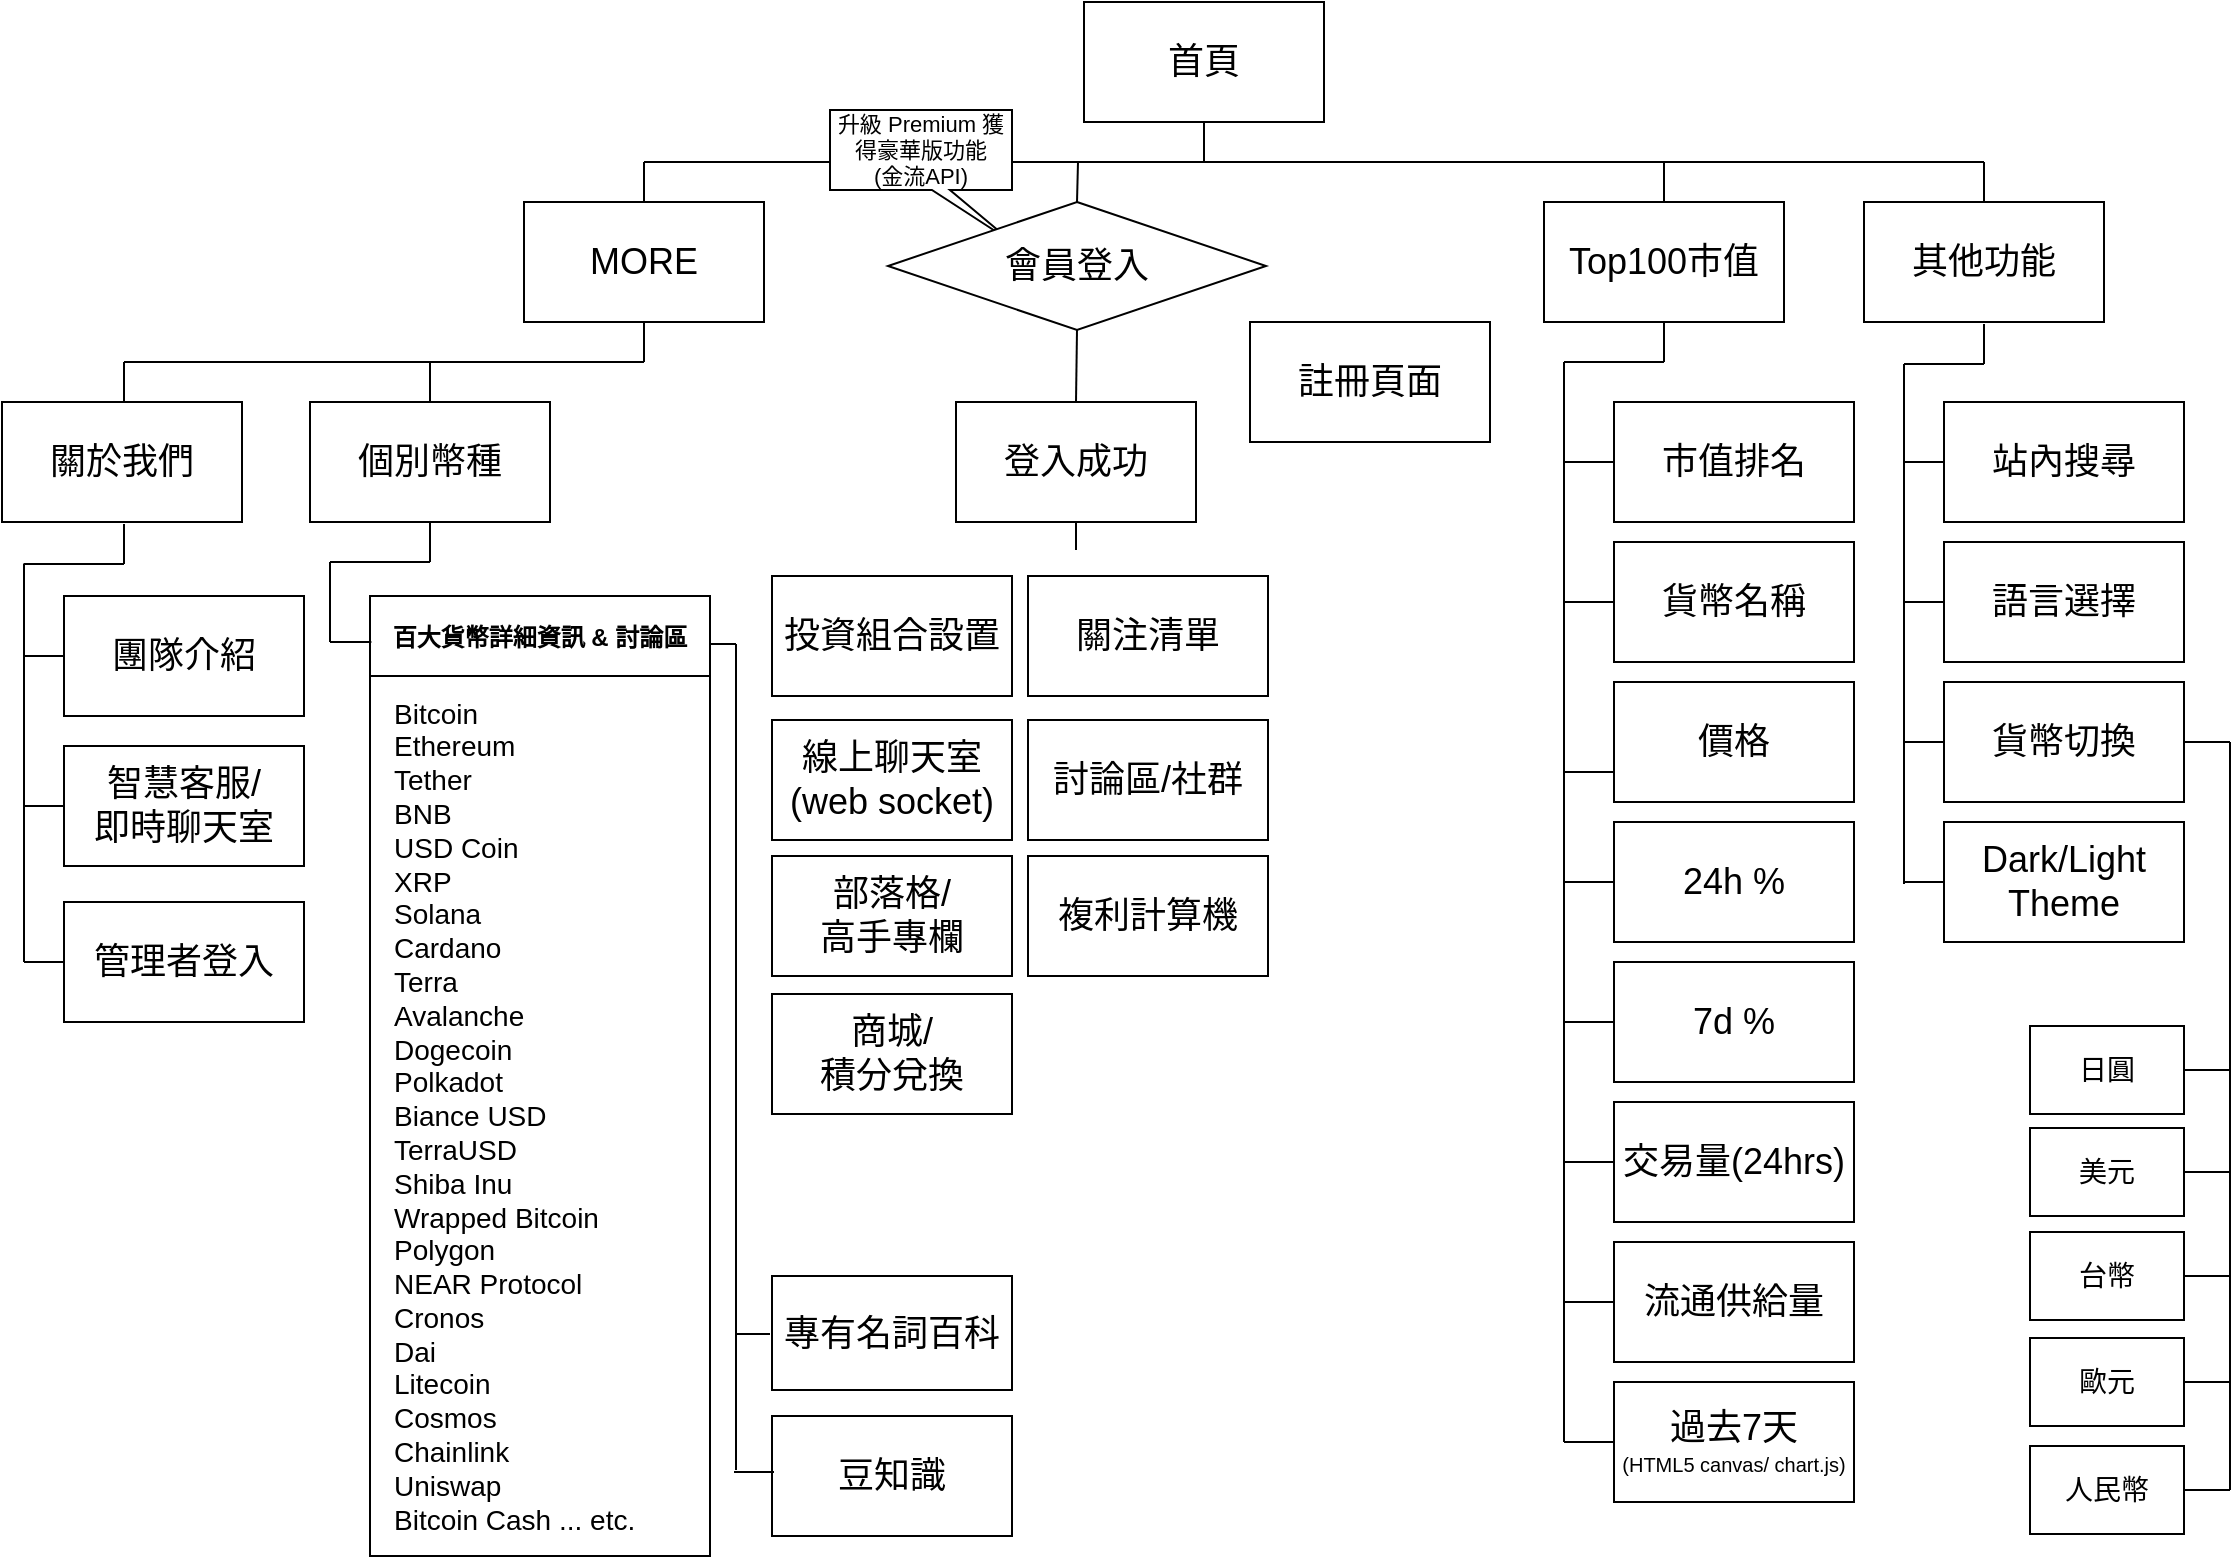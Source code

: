 <mxfile version="16.5.1" type="device"><diagram id="C5RBs43oDa-KdzZeNtuy" name="Page-1"><mxGraphModel dx="1102" dy="865" grid="1" gridSize="10" guides="1" tooltips="1" connect="1" arrows="1" fold="1" page="1" pageScale="1" pageWidth="1169" pageHeight="827" math="0" shadow="0"><root><mxCell id="WIyWlLk6GJQsqaUBKTNV-0"/><mxCell id="WIyWlLk6GJQsqaUBKTNV-1" parent="WIyWlLk6GJQsqaUBKTNV-0"/><mxCell id="0GNmbs2iqXpkmcIwKYoy-1" value="&lt;font style=&quot;font-size: 18px&quot;&gt;關於我們&lt;br&gt;&lt;/font&gt;" style="rounded=0;whiteSpace=wrap;html=1;" parent="WIyWlLk6GJQsqaUBKTNV-1" vertex="1"><mxGeometry x="36" y="226" width="120" height="60" as="geometry"/></mxCell><mxCell id="0GNmbs2iqXpkmcIwKYoy-3" value="&lt;font style=&quot;font-size: 18px&quot;&gt;團隊介紹&lt;br&gt;&lt;/font&gt;" style="rounded=0;whiteSpace=wrap;html=1;" parent="WIyWlLk6GJQsqaUBKTNV-1" vertex="1"><mxGeometry x="67" y="323" width="120" height="60" as="geometry"/></mxCell><mxCell id="0GNmbs2iqXpkmcIwKYoy-4" value="&lt;font style=&quot;font-size: 18px&quot;&gt;管理者登入&lt;br&gt;&lt;/font&gt;" style="rounded=0;whiteSpace=wrap;html=1;" parent="WIyWlLk6GJQsqaUBKTNV-1" vertex="1"><mxGeometry x="67" y="476" width="120" height="60" as="geometry"/></mxCell><mxCell id="0GNmbs2iqXpkmcIwKYoy-5" value="&lt;font style=&quot;font-size: 18px&quot;&gt;首頁&lt;br&gt;&lt;/font&gt;" style="rounded=0;whiteSpace=wrap;html=1;" parent="WIyWlLk6GJQsqaUBKTNV-1" vertex="1"><mxGeometry x="577" y="26" width="120" height="60" as="geometry"/></mxCell><mxCell id="0GNmbs2iqXpkmcIwKYoy-6" value="&lt;font style=&quot;font-size: 18px&quot;&gt;MORE&lt;br&gt;&lt;/font&gt;" style="rounded=0;whiteSpace=wrap;html=1;" parent="WIyWlLk6GJQsqaUBKTNV-1" vertex="1"><mxGeometry x="297" y="126" width="120" height="60" as="geometry"/></mxCell><mxCell id="lpuhLfZAPI7lMOncxSDK-0" value="&lt;font style=&quot;font-size: 18px&quot;&gt;Top100市值&lt;br&gt;&lt;/font&gt;" style="rounded=0;whiteSpace=wrap;html=1;" parent="WIyWlLk6GJQsqaUBKTNV-1" vertex="1"><mxGeometry x="807" y="126" width="120" height="60" as="geometry"/></mxCell><mxCell id="lpuhLfZAPI7lMOncxSDK-1" value="&lt;font style=&quot;font-size: 18px&quot;&gt;站內搜尋&lt;br&gt;&lt;/font&gt;" style="rounded=0;whiteSpace=wrap;html=1;" parent="WIyWlLk6GJQsqaUBKTNV-1" vertex="1"><mxGeometry x="1007" y="226" width="120" height="60" as="geometry"/></mxCell><mxCell id="lpuhLfZAPI7lMOncxSDK-2" value="&lt;font style=&quot;font-size: 18px&quot;&gt;其他功能&lt;br&gt;&lt;/font&gt;" style="rounded=0;whiteSpace=wrap;html=1;" parent="WIyWlLk6GJQsqaUBKTNV-1" vertex="1"><mxGeometry x="967" y="126" width="120" height="60" as="geometry"/></mxCell><mxCell id="lpuhLfZAPI7lMOncxSDK-3" value="&lt;font style=&quot;font-size: 18px&quot;&gt;語言選擇&lt;br&gt;&lt;/font&gt;" style="rounded=0;whiteSpace=wrap;html=1;" parent="WIyWlLk6GJQsqaUBKTNV-1" vertex="1"><mxGeometry x="1007" y="296" width="120" height="60" as="geometry"/></mxCell><mxCell id="lpuhLfZAPI7lMOncxSDK-4" value="&lt;font style=&quot;font-size: 18px&quot;&gt;貨幣切換&lt;br&gt;&lt;/font&gt;" style="rounded=0;whiteSpace=wrap;html=1;" parent="WIyWlLk6GJQsqaUBKTNV-1" vertex="1"><mxGeometry x="1007" y="366" width="120" height="60" as="geometry"/></mxCell><mxCell id="lpuhLfZAPI7lMOncxSDK-5" value="&lt;font style=&quot;font-size: 18px&quot;&gt;Dark/Light Theme&lt;br&gt;&lt;/font&gt;" style="rounded=0;whiteSpace=wrap;html=1;" parent="WIyWlLk6GJQsqaUBKTNV-1" vertex="1"><mxGeometry x="1007" y="436" width="120" height="60" as="geometry"/></mxCell><mxCell id="lpuhLfZAPI7lMOncxSDK-8" value="&lt;font style=&quot;font-size: 18px&quot;&gt;市值排名&lt;br&gt;&lt;/font&gt;" style="rounded=0;whiteSpace=wrap;html=1;" parent="WIyWlLk6GJQsqaUBKTNV-1" vertex="1"><mxGeometry x="842" y="226" width="120" height="60" as="geometry"/></mxCell><mxCell id="lpuhLfZAPI7lMOncxSDK-9" value="&lt;font style=&quot;font-size: 18px&quot;&gt;貨幣名稱&lt;br&gt;&lt;/font&gt;" style="rounded=0;whiteSpace=wrap;html=1;" parent="WIyWlLk6GJQsqaUBKTNV-1" vertex="1"><mxGeometry x="842" y="296" width="120" height="60" as="geometry"/></mxCell><mxCell id="lpuhLfZAPI7lMOncxSDK-10" value="&lt;font style=&quot;font-size: 18px&quot;&gt;價格&lt;br&gt;&lt;/font&gt;" style="rounded=0;whiteSpace=wrap;html=1;" parent="WIyWlLk6GJQsqaUBKTNV-1" vertex="1"><mxGeometry x="842" y="366" width="120" height="60" as="geometry"/></mxCell><mxCell id="lpuhLfZAPI7lMOncxSDK-11" value="&lt;font style=&quot;font-size: 18px&quot;&gt;24h %&lt;br&gt;&lt;/font&gt;" style="rounded=0;whiteSpace=wrap;html=1;" parent="WIyWlLk6GJQsqaUBKTNV-1" vertex="1"><mxGeometry x="842" y="436" width="120" height="60" as="geometry"/></mxCell><mxCell id="lpuhLfZAPI7lMOncxSDK-12" value="&lt;font style=&quot;font-size: 18px&quot;&gt;7d %&lt;br&gt;&lt;/font&gt;" style="rounded=0;whiteSpace=wrap;html=1;" parent="WIyWlLk6GJQsqaUBKTNV-1" vertex="1"><mxGeometry x="842" y="506" width="120" height="60" as="geometry"/></mxCell><mxCell id="lpuhLfZAPI7lMOncxSDK-14" value="&lt;font&gt;&lt;span style=&quot;font-size: 18px&quot;&gt;過去7天&lt;/span&gt;&lt;br&gt;&lt;font style=&quot;font-size: 10px&quot;&gt;(HTML5 canvas/ chart.js)&lt;/font&gt;&lt;br&gt;&lt;/font&gt;" style="rounded=0;whiteSpace=wrap;html=1;" parent="WIyWlLk6GJQsqaUBKTNV-1" vertex="1"><mxGeometry x="842" y="716" width="120" height="60" as="geometry"/></mxCell><mxCell id="lpuhLfZAPI7lMOncxSDK-15" value="&lt;font style=&quot;font-size: 18px&quot;&gt;流通供給量&lt;br&gt;&lt;/font&gt;" style="rounded=0;whiteSpace=wrap;html=1;" parent="WIyWlLk6GJQsqaUBKTNV-1" vertex="1"><mxGeometry x="842" y="646" width="120" height="60" as="geometry"/></mxCell><mxCell id="lpuhLfZAPI7lMOncxSDK-16" value="&lt;font style=&quot;font-size: 18px&quot;&gt;交易量(24hrs)&lt;br&gt;&lt;/font&gt;" style="rounded=0;whiteSpace=wrap;html=1;" parent="WIyWlLk6GJQsqaUBKTNV-1" vertex="1"><mxGeometry x="842" y="576" width="120" height="60" as="geometry"/></mxCell><mxCell id="lpuhLfZAPI7lMOncxSDK-18" value="&lt;font style=&quot;font-size: 18px&quot;&gt;個別幣種&lt;br&gt;&lt;/font&gt;" style="rounded=0;whiteSpace=wrap;html=1;" parent="WIyWlLk6GJQsqaUBKTNV-1" vertex="1"><mxGeometry x="190" y="226" width="120" height="60" as="geometry"/></mxCell><mxCell id="lpuhLfZAPI7lMOncxSDK-23" value="&lt;font style=&quot;font-size: 18px&quot;&gt;專有名詞百科&lt;br&gt;&lt;/font&gt;" style="rounded=0;whiteSpace=wrap;html=1;" parent="WIyWlLk6GJQsqaUBKTNV-1" vertex="1"><mxGeometry x="421" y="663" width="120" height="57" as="geometry"/></mxCell><mxCell id="lpuhLfZAPI7lMOncxSDK-24" value="&lt;font style=&quot;font-size: 18px&quot;&gt;豆知識&lt;br&gt;&lt;/font&gt;" style="rounded=0;whiteSpace=wrap;html=1;" parent="WIyWlLk6GJQsqaUBKTNV-1" vertex="1"><mxGeometry x="421" y="733" width="120" height="60" as="geometry"/></mxCell><mxCell id="lpuhLfZAPI7lMOncxSDK-33" value="&lt;font style=&quot;font-size: 18px&quot;&gt;智慧客服/&lt;br&gt;即時聊天室&lt;br&gt;&lt;/font&gt;" style="rounded=0;whiteSpace=wrap;html=1;" parent="WIyWlLk6GJQsqaUBKTNV-1" vertex="1"><mxGeometry x="67" y="398" width="120" height="60" as="geometry"/></mxCell><mxCell id="lpuhLfZAPI7lMOncxSDK-44" value="百大貨幣詳細資訊 &amp; 討論區" style="swimlane;startSize=40;" parent="WIyWlLk6GJQsqaUBKTNV-1" vertex="1"><mxGeometry x="220" y="323" width="170" height="480" as="geometry"/></mxCell><mxCell id="lpuhLfZAPI7lMOncxSDK-45" value="&lt;font style=&quot;font-size: 14px&quot;&gt;&lt;div&gt;Bitcoin&lt;/div&gt;&lt;div&gt;Ethereum&lt;/div&gt;&lt;div&gt;Tether&lt;/div&gt;&lt;div&gt;BNB&lt;/div&gt;&lt;div&gt;USD Coin&lt;/div&gt;&lt;div&gt;XRP&lt;/div&gt;&lt;div&gt;Solana&lt;/div&gt;&lt;div&gt;Cardano&lt;/div&gt;&lt;div&gt;Terra&lt;/div&gt;&lt;div&gt;Avalanche&lt;/div&gt;&lt;div&gt;Dogecoin&lt;/div&gt;&lt;div&gt;Polkadot&lt;/div&gt;&lt;div&gt;Biance USD&lt;/div&gt;&lt;div&gt;TerraUSD&lt;/div&gt;&lt;div&gt;Shiba Inu&lt;/div&gt;&lt;div&gt;Wrapped Bitcoin&lt;/div&gt;&lt;div&gt;Polygon&lt;/div&gt;&lt;div&gt;NEAR Protocol&lt;/div&gt;&lt;div&gt;Cronos&lt;/div&gt;&lt;div&gt;Dai&lt;/div&gt;&lt;div&gt;Litecoin&lt;/div&gt;&lt;div&gt;Cosmos&lt;/div&gt;&lt;div&gt;Chainlink&lt;/div&gt;&lt;div&gt;Uniswap&lt;/div&gt;&lt;div&gt;Bitcoin Cash ... etc.&lt;/div&gt;&lt;/font&gt;" style="text;html=1;align=left;verticalAlign=middle;resizable=0;points=[];autosize=1;strokeColor=none;fillColor=none;" parent="lpuhLfZAPI7lMOncxSDK-44" vertex="1"><mxGeometry x="10" y="80" width="140" height="360" as="geometry"/></mxCell><mxCell id="lpuhLfZAPI7lMOncxSDK-53" value="" style="endArrow=none;html=1;rounded=0;fontSize=14;entryX=0.5;entryY=1;entryDx=0;entryDy=0;" parent="WIyWlLk6GJQsqaUBKTNV-1" target="0GNmbs2iqXpkmcIwKYoy-5" edge="1"><mxGeometry width="50" height="50" relative="1" as="geometry"><mxPoint x="637" y="106" as="sourcePoint"/><mxPoint x="517" y="236" as="targetPoint"/></mxGeometry></mxCell><mxCell id="lpuhLfZAPI7lMOncxSDK-54" value="" style="endArrow=none;html=1;rounded=0;fontSize=14;entryX=0.5;entryY=0;entryDx=0;entryDy=0;" parent="WIyWlLk6GJQsqaUBKTNV-1" target="0GNmbs2iqXpkmcIwKYoy-6" edge="1"><mxGeometry width="50" height="50" relative="1" as="geometry"><mxPoint x="357" y="106" as="sourcePoint"/><mxPoint x="537" y="116" as="targetPoint"/></mxGeometry></mxCell><mxCell id="lpuhLfZAPI7lMOncxSDK-56" value="" style="endArrow=none;html=1;rounded=0;fontSize=14;entryX=0.5;entryY=0;entryDx=0;entryDy=0;" parent="WIyWlLk6GJQsqaUBKTNV-1" target="lpuhLfZAPI7lMOncxSDK-2" edge="1"><mxGeometry width="50" height="50" relative="1" as="geometry"><mxPoint x="1027" y="106" as="sourcePoint"/><mxPoint x="537" y="116" as="targetPoint"/></mxGeometry></mxCell><mxCell id="lpuhLfZAPI7lMOncxSDK-57" value="" style="endArrow=none;html=1;rounded=0;fontSize=14;entryX=0.5;entryY=0;entryDx=0;entryDy=0;" parent="WIyWlLk6GJQsqaUBKTNV-1" target="lpuhLfZAPI7lMOncxSDK-0" edge="1"><mxGeometry width="50" height="50" relative="1" as="geometry"><mxPoint x="867" y="106" as="sourcePoint"/><mxPoint x="897" y="116" as="targetPoint"/></mxGeometry></mxCell><mxCell id="lpuhLfZAPI7lMOncxSDK-58" value="" style="endArrow=none;html=1;rounded=0;fontSize=14;" parent="WIyWlLk6GJQsqaUBKTNV-1" edge="1"><mxGeometry width="50" height="50" relative="1" as="geometry"><mxPoint x="357" y="106" as="sourcePoint"/><mxPoint x="1027" y="106" as="targetPoint"/></mxGeometry></mxCell><mxCell id="lpuhLfZAPI7lMOncxSDK-60" value="" style="endArrow=none;html=1;rounded=0;fontSize=14;entryX=0.5;entryY=1;entryDx=0;entryDy=0;" parent="WIyWlLk6GJQsqaUBKTNV-1" target="0GNmbs2iqXpkmcIwKYoy-6" edge="1"><mxGeometry width="50" height="50" relative="1" as="geometry"><mxPoint x="357" y="206" as="sourcePoint"/><mxPoint x="617" y="296" as="targetPoint"/></mxGeometry></mxCell><mxCell id="lpuhLfZAPI7lMOncxSDK-61" value="" style="endArrow=none;html=1;rounded=0;fontSize=14;entryX=0.5;entryY=0;entryDx=0;entryDy=0;" parent="WIyWlLk6GJQsqaUBKTNV-1" target="lpuhLfZAPI7lMOncxSDK-18" edge="1"><mxGeometry width="50" height="50" relative="1" as="geometry"><mxPoint x="250" y="206" as="sourcePoint"/><mxPoint x="617" y="296" as="targetPoint"/></mxGeometry></mxCell><mxCell id="lpuhLfZAPI7lMOncxSDK-63" value="" style="endArrow=none;html=1;rounded=0;fontSize=14;entryX=0.5;entryY=0;entryDx=0;entryDy=0;" parent="WIyWlLk6GJQsqaUBKTNV-1" edge="1"><mxGeometry width="50" height="50" relative="1" as="geometry"><mxPoint x="97" y="206" as="sourcePoint"/><mxPoint x="97" y="226" as="targetPoint"/></mxGeometry></mxCell><mxCell id="lpuhLfZAPI7lMOncxSDK-64" value="" style="endArrow=none;html=1;rounded=0;fontSize=14;" parent="WIyWlLk6GJQsqaUBKTNV-1" edge="1"><mxGeometry width="50" height="50" relative="1" as="geometry"><mxPoint x="97" y="206" as="sourcePoint"/><mxPoint x="357" y="206" as="targetPoint"/></mxGeometry></mxCell><mxCell id="lpuhLfZAPI7lMOncxSDK-65" value="" style="endArrow=none;html=1;rounded=0;fontSize=14;entryX=0.5;entryY=1;entryDx=0;entryDy=0;" parent="WIyWlLk6GJQsqaUBKTNV-1" target="lpuhLfZAPI7lMOncxSDK-0" edge="1"><mxGeometry width="50" height="50" relative="1" as="geometry"><mxPoint x="867" y="206" as="sourcePoint"/><mxPoint x="677" y="306" as="targetPoint"/></mxGeometry></mxCell><mxCell id="lpuhLfZAPI7lMOncxSDK-66" value="" style="endArrow=none;html=1;rounded=0;fontSize=14;" parent="WIyWlLk6GJQsqaUBKTNV-1" edge="1"><mxGeometry width="50" height="50" relative="1" as="geometry"><mxPoint x="817" y="206" as="sourcePoint"/><mxPoint x="867" y="206" as="targetPoint"/></mxGeometry></mxCell><mxCell id="lpuhLfZAPI7lMOncxSDK-67" value="" style="endArrow=none;html=1;rounded=0;fontSize=14;entryX=0;entryY=0.5;entryDx=0;entryDy=0;" parent="WIyWlLk6GJQsqaUBKTNV-1" target="lpuhLfZAPI7lMOncxSDK-8" edge="1"><mxGeometry width="50" height="50" relative="1" as="geometry"><mxPoint x="817" y="256" as="sourcePoint"/><mxPoint x="677" y="406" as="targetPoint"/></mxGeometry></mxCell><mxCell id="lpuhLfZAPI7lMOncxSDK-70" value="" style="endArrow=none;html=1;rounded=0;fontSize=14;entryX=0;entryY=0.5;entryDx=0;entryDy=0;" parent="WIyWlLk6GJQsqaUBKTNV-1" target="lpuhLfZAPI7lMOncxSDK-9" edge="1"><mxGeometry width="50" height="50" relative="1" as="geometry"><mxPoint x="817" y="326" as="sourcePoint"/><mxPoint x="852" y="266" as="targetPoint"/></mxGeometry></mxCell><mxCell id="lpuhLfZAPI7lMOncxSDK-71" value="" style="endArrow=none;html=1;rounded=0;fontSize=14;entryX=0;entryY=0.75;entryDx=0;entryDy=0;" parent="WIyWlLk6GJQsqaUBKTNV-1" target="lpuhLfZAPI7lMOncxSDK-10" edge="1"><mxGeometry width="50" height="50" relative="1" as="geometry"><mxPoint x="817" y="411" as="sourcePoint"/><mxPoint x="852" y="336" as="targetPoint"/></mxGeometry></mxCell><mxCell id="lpuhLfZAPI7lMOncxSDK-72" value="" style="endArrow=none;html=1;rounded=0;fontSize=14;exitX=0;exitY=0.5;exitDx=0;exitDy=0;" parent="WIyWlLk6GJQsqaUBKTNV-1" source="lpuhLfZAPI7lMOncxSDK-11" edge="1"><mxGeometry width="50" height="50" relative="1" as="geometry"><mxPoint x="827" y="455" as="sourcePoint"/><mxPoint x="817" y="466" as="targetPoint"/></mxGeometry></mxCell><mxCell id="lpuhLfZAPI7lMOncxSDK-73" value="" style="endArrow=none;html=1;rounded=0;fontSize=14;entryX=0;entryY=0.5;entryDx=0;entryDy=0;" parent="WIyWlLk6GJQsqaUBKTNV-1" target="lpuhLfZAPI7lMOncxSDK-12" edge="1"><mxGeometry width="50" height="50" relative="1" as="geometry"><mxPoint x="817" y="536" as="sourcePoint"/><mxPoint x="827" y="476" as="targetPoint"/></mxGeometry></mxCell><mxCell id="lpuhLfZAPI7lMOncxSDK-74" value="" style="endArrow=none;html=1;rounded=0;fontSize=14;entryX=0;entryY=0.5;entryDx=0;entryDy=0;" parent="WIyWlLk6GJQsqaUBKTNV-1" target="lpuhLfZAPI7lMOncxSDK-16" edge="1"><mxGeometry width="50" height="50" relative="1" as="geometry"><mxPoint x="817" y="606" as="sourcePoint"/><mxPoint x="852" y="546" as="targetPoint"/></mxGeometry></mxCell><mxCell id="lpuhLfZAPI7lMOncxSDK-75" value="" style="endArrow=none;html=1;rounded=0;fontSize=14;entryX=0;entryY=0.5;entryDx=0;entryDy=0;" parent="WIyWlLk6GJQsqaUBKTNV-1" target="lpuhLfZAPI7lMOncxSDK-15" edge="1"><mxGeometry width="50" height="50" relative="1" as="geometry"><mxPoint x="817" y="676" as="sourcePoint"/><mxPoint x="852" y="616" as="targetPoint"/></mxGeometry></mxCell><mxCell id="lpuhLfZAPI7lMOncxSDK-76" value="" style="endArrow=none;html=1;rounded=0;fontSize=14;entryX=0;entryY=0.5;entryDx=0;entryDy=0;" parent="WIyWlLk6GJQsqaUBKTNV-1" target="lpuhLfZAPI7lMOncxSDK-14" edge="1"><mxGeometry width="50" height="50" relative="1" as="geometry"><mxPoint x="817" y="746" as="sourcePoint"/><mxPoint x="852" y="686" as="targetPoint"/></mxGeometry></mxCell><mxCell id="lpuhLfZAPI7lMOncxSDK-77" value="" style="endArrow=none;html=1;rounded=0;fontSize=10;" parent="WIyWlLk6GJQsqaUBKTNV-1" edge="1"><mxGeometry width="50" height="50" relative="1" as="geometry"><mxPoint x="817" y="746" as="sourcePoint"/><mxPoint x="817" y="206" as="targetPoint"/></mxGeometry></mxCell><mxCell id="lpuhLfZAPI7lMOncxSDK-82" value="" style="endArrow=none;html=1;rounded=0;fontSize=14;entryX=0.5;entryY=1;entryDx=0;entryDy=0;" parent="WIyWlLk6GJQsqaUBKTNV-1" edge="1"><mxGeometry width="50" height="50" relative="1" as="geometry"><mxPoint x="1027" y="207" as="sourcePoint"/><mxPoint x="1027" y="187" as="targetPoint"/></mxGeometry></mxCell><mxCell id="lpuhLfZAPI7lMOncxSDK-83" value="" style="endArrow=none;html=1;rounded=0;fontSize=14;" parent="WIyWlLk6GJQsqaUBKTNV-1" edge="1"><mxGeometry width="50" height="50" relative="1" as="geometry"><mxPoint x="987" y="207" as="sourcePoint"/><mxPoint x="1027" y="207" as="targetPoint"/></mxGeometry></mxCell><mxCell id="lpuhLfZAPI7lMOncxSDK-84" value="" style="endArrow=none;html=1;rounded=0;fontSize=14;" parent="WIyWlLk6GJQsqaUBKTNV-1" edge="1"><mxGeometry width="50" height="50" relative="1" as="geometry"><mxPoint x="987" y="256" as="sourcePoint"/><mxPoint x="1007" y="256" as="targetPoint"/></mxGeometry></mxCell><mxCell id="lpuhLfZAPI7lMOncxSDK-85" value="" style="endArrow=none;html=1;rounded=0;fontSize=14;" parent="WIyWlLk6GJQsqaUBKTNV-1" edge="1"><mxGeometry width="50" height="50" relative="1" as="geometry"><mxPoint x="987" y="326" as="sourcePoint"/><mxPoint x="1007" y="326" as="targetPoint"/></mxGeometry></mxCell><mxCell id="lpuhLfZAPI7lMOncxSDK-86" value="" style="endArrow=none;html=1;rounded=0;fontSize=14;entryX=0;entryY=0.5;entryDx=0;entryDy=0;" parent="WIyWlLk6GJQsqaUBKTNV-1" target="lpuhLfZAPI7lMOncxSDK-4" edge="1"><mxGeometry width="50" height="50" relative="1" as="geometry"><mxPoint x="987" y="396" as="sourcePoint"/><mxPoint x="1012" y="411" as="targetPoint"/><Array as="points"/></mxGeometry></mxCell><mxCell id="lpuhLfZAPI7lMOncxSDK-87" value="" style="endArrow=none;html=1;rounded=0;fontSize=14;" parent="WIyWlLk6GJQsqaUBKTNV-1" edge="1"><mxGeometry width="50" height="50" relative="1" as="geometry"><mxPoint x="1007" y="466" as="sourcePoint"/><mxPoint x="987" y="466" as="targetPoint"/></mxGeometry></mxCell><mxCell id="lpuhLfZAPI7lMOncxSDK-92" value="" style="endArrow=none;html=1;rounded=0;fontSize=10;" parent="WIyWlLk6GJQsqaUBKTNV-1" edge="1"><mxGeometry width="50" height="50" relative="1" as="geometry"><mxPoint x="987" y="467" as="sourcePoint"/><mxPoint x="987" y="207" as="targetPoint"/></mxGeometry></mxCell><mxCell id="lpuhLfZAPI7lMOncxSDK-104" value="" style="endArrow=none;html=1;rounded=0;fontSize=14;entryX=0.5;entryY=1;entryDx=0;entryDy=0;" parent="WIyWlLk6GJQsqaUBKTNV-1" edge="1"><mxGeometry width="50" height="50" relative="1" as="geometry"><mxPoint x="97" y="307" as="sourcePoint"/><mxPoint x="97" y="287" as="targetPoint"/></mxGeometry></mxCell><mxCell id="lpuhLfZAPI7lMOncxSDK-105" value="" style="endArrow=none;html=1;rounded=0;fontSize=14;" parent="WIyWlLk6GJQsqaUBKTNV-1" edge="1"><mxGeometry width="50" height="50" relative="1" as="geometry"><mxPoint x="47" y="307" as="sourcePoint"/><mxPoint x="97" y="307" as="targetPoint"/></mxGeometry></mxCell><mxCell id="lpuhLfZAPI7lMOncxSDK-107" value="" style="endArrow=none;html=1;rounded=0;fontSize=14;entryX=0.5;entryY=1;entryDx=0;entryDy=0;" parent="WIyWlLk6GJQsqaUBKTNV-1" edge="1"><mxGeometry width="50" height="50" relative="1" as="geometry"><mxPoint x="200" y="346" as="sourcePoint"/><mxPoint x="200" y="306" as="targetPoint"/></mxGeometry></mxCell><mxCell id="lpuhLfZAPI7lMOncxSDK-108" value="" style="endArrow=none;html=1;rounded=0;fontSize=14;entryX=0.5;entryY=1;entryDx=0;entryDy=0;" parent="WIyWlLk6GJQsqaUBKTNV-1" edge="1"><mxGeometry width="50" height="50" relative="1" as="geometry"><mxPoint x="250" y="306" as="sourcePoint"/><mxPoint x="250" y="286" as="targetPoint"/></mxGeometry></mxCell><mxCell id="lpuhLfZAPI7lMOncxSDK-109" value="" style="endArrow=none;html=1;rounded=0;fontSize=14;" parent="WIyWlLk6GJQsqaUBKTNV-1" edge="1"><mxGeometry width="50" height="50" relative="1" as="geometry"><mxPoint x="200" y="306" as="sourcePoint"/><mxPoint x="250" y="306" as="targetPoint"/></mxGeometry></mxCell><mxCell id="lpuhLfZAPI7lMOncxSDK-111" value="" style="endArrow=none;html=1;rounded=0;fontSize=14;entryX=0.004;entryY=0.048;entryDx=0;entryDy=0;entryPerimeter=0;" parent="WIyWlLk6GJQsqaUBKTNV-1" target="lpuhLfZAPI7lMOncxSDK-44" edge="1"><mxGeometry width="50" height="50" relative="1" as="geometry"><mxPoint x="200" y="346" as="sourcePoint"/><mxPoint x="635" y="266" as="targetPoint"/></mxGeometry></mxCell><mxCell id="lpuhLfZAPI7lMOncxSDK-127" value="" style="endArrow=none;html=1;rounded=0;fontSize=14;entryX=0;entryY=0.5;entryDx=0;entryDy=0;" parent="WIyWlLk6GJQsqaUBKTNV-1" target="0GNmbs2iqXpkmcIwKYoy-3" edge="1"><mxGeometry width="50" height="50" relative="1" as="geometry"><mxPoint x="47" y="353" as="sourcePoint"/><mxPoint x="67" y="355.75" as="targetPoint"/></mxGeometry></mxCell><mxCell id="lpuhLfZAPI7lMOncxSDK-128" value="" style="endArrow=none;html=1;rounded=0;fontSize=14;entryX=0;entryY=0.5;entryDx=0;entryDy=0;" parent="WIyWlLk6GJQsqaUBKTNV-1" target="lpuhLfZAPI7lMOncxSDK-33" edge="1"><mxGeometry width="50" height="50" relative="1" as="geometry"><mxPoint x="47" y="428" as="sourcePoint"/><mxPoint x="67" y="430.75" as="targetPoint"/></mxGeometry></mxCell><mxCell id="lpuhLfZAPI7lMOncxSDK-129" value="" style="endArrow=none;html=1;rounded=0;fontSize=10;" parent="WIyWlLk6GJQsqaUBKTNV-1" edge="1"><mxGeometry width="50" height="50" relative="1" as="geometry"><mxPoint x="47" y="506" as="sourcePoint"/><mxPoint x="47" y="306.75" as="targetPoint"/></mxGeometry></mxCell><mxCell id="lpuhLfZAPI7lMOncxSDK-130" value="" style="endArrow=none;html=1;rounded=0;fontSize=14;entryX=0;entryY=0.5;entryDx=0;entryDy=0;" parent="WIyWlLk6GJQsqaUBKTNV-1" target="0GNmbs2iqXpkmcIwKYoy-4" edge="1"><mxGeometry width="50" height="50" relative="1" as="geometry"><mxPoint x="47" y="506" as="sourcePoint"/><mxPoint x="67" y="506" as="targetPoint"/></mxGeometry></mxCell><mxCell id="lpuhLfZAPI7lMOncxSDK-131" value="&lt;font style=&quot;font-size: 11px&quot;&gt;升級 Premium 獲得豪華版功能&lt;br&gt;(金流API)&lt;/font&gt;" style="shape=callout;whiteSpace=wrap;html=1;perimeter=calloutPerimeter;fontSize=10;position2=1;base=9;size=26;position=0.56;" parent="WIyWlLk6GJQsqaUBKTNV-1" vertex="1"><mxGeometry x="450" y="80" width="91" height="66" as="geometry"/></mxCell><mxCell id="nMKaKyP87ICOqElGZmoh-1" value="" style="endArrow=none;html=1;rounded=0;fontSize=14;" parent="WIyWlLk6GJQsqaUBKTNV-1" edge="1"><mxGeometry width="50" height="50" relative="1" as="geometry"><mxPoint x="390" y="347" as="sourcePoint"/><mxPoint x="403" y="347" as="targetPoint"/></mxGeometry></mxCell><mxCell id="nMKaKyP87ICOqElGZmoh-2" value="" style="endArrow=none;html=1;rounded=0;fontSize=14;" parent="WIyWlLk6GJQsqaUBKTNV-1" edge="1"><mxGeometry width="50" height="50" relative="1" as="geometry"><mxPoint x="403" y="347" as="sourcePoint"/><mxPoint x="403" y="760" as="targetPoint"/></mxGeometry></mxCell><mxCell id="nMKaKyP87ICOqElGZmoh-3" value="" style="endArrow=none;html=1;rounded=0;fontSize=14;" parent="WIyWlLk6GJQsqaUBKTNV-1" edge="1"><mxGeometry width="50" height="50" relative="1" as="geometry"><mxPoint x="403" y="692" as="sourcePoint"/><mxPoint x="420" y="692" as="targetPoint"/></mxGeometry></mxCell><mxCell id="nMKaKyP87ICOqElGZmoh-6" value="" style="endArrow=none;html=1;rounded=0;exitX=1;exitY=0.5;exitDx=0;exitDy=0;" parent="WIyWlLk6GJQsqaUBKTNV-1" source="lpuhLfZAPI7lMOncxSDK-4" edge="1"><mxGeometry width="50" height="50" relative="1" as="geometry"><mxPoint x="1140" y="350" as="sourcePoint"/><mxPoint x="1150" y="396" as="targetPoint"/></mxGeometry></mxCell><mxCell id="nMKaKyP87ICOqElGZmoh-7" value="" style="endArrow=none;html=1;rounded=0;" parent="WIyWlLk6GJQsqaUBKTNV-1" edge="1"><mxGeometry width="50" height="50" relative="1" as="geometry"><mxPoint x="1150" y="396" as="sourcePoint"/><mxPoint x="1150" y="770" as="targetPoint"/></mxGeometry></mxCell><mxCell id="nMKaKyP87ICOqElGZmoh-8" value="&lt;font style=&quot;font-size: 14px&quot;&gt;日圓&lt;/font&gt;" style="rounded=0;whiteSpace=wrap;html=1;" parent="WIyWlLk6GJQsqaUBKTNV-1" vertex="1"><mxGeometry x="1050" y="538" width="77" height="44" as="geometry"/></mxCell><mxCell id="nMKaKyP87ICOqElGZmoh-9" value="&lt;font style=&quot;font-size: 14px&quot;&gt;美元&lt;/font&gt;" style="rounded=0;whiteSpace=wrap;html=1;" parent="WIyWlLk6GJQsqaUBKTNV-1" vertex="1"><mxGeometry x="1050" y="589" width="77" height="44" as="geometry"/></mxCell><mxCell id="nMKaKyP87ICOqElGZmoh-10" value="&lt;font style=&quot;font-size: 14px&quot;&gt;台幣&lt;/font&gt;" style="rounded=0;whiteSpace=wrap;html=1;" parent="WIyWlLk6GJQsqaUBKTNV-1" vertex="1"><mxGeometry x="1050" y="641" width="77" height="44" as="geometry"/></mxCell><mxCell id="nMKaKyP87ICOqElGZmoh-11" value="&lt;font style=&quot;font-size: 14px&quot;&gt;歐元&lt;/font&gt;" style="rounded=0;whiteSpace=wrap;html=1;" parent="WIyWlLk6GJQsqaUBKTNV-1" vertex="1"><mxGeometry x="1050" y="694" width="77" height="44" as="geometry"/></mxCell><mxCell id="nMKaKyP87ICOqElGZmoh-12" value="&lt;font style=&quot;font-size: 14px&quot;&gt;人民幣&lt;/font&gt;" style="rounded=0;whiteSpace=wrap;html=1;" parent="WIyWlLk6GJQsqaUBKTNV-1" vertex="1"><mxGeometry x="1050" y="748" width="77" height="44" as="geometry"/></mxCell><mxCell id="nMKaKyP87ICOqElGZmoh-13" value="" style="endArrow=none;html=1;rounded=0;exitX=1;exitY=0.5;exitDx=0;exitDy=0;" parent="WIyWlLk6GJQsqaUBKTNV-1" source="nMKaKyP87ICOqElGZmoh-12" edge="1"><mxGeometry width="50" height="50" relative="1" as="geometry"><mxPoint x="1140" y="780" as="sourcePoint"/><mxPoint x="1150" y="770" as="targetPoint"/></mxGeometry></mxCell><mxCell id="nMKaKyP87ICOqElGZmoh-14" value="" style="endArrow=none;html=1;rounded=0;entryX=1;entryY=0.5;entryDx=0;entryDy=0;" parent="WIyWlLk6GJQsqaUBKTNV-1" target="nMKaKyP87ICOqElGZmoh-11" edge="1"><mxGeometry width="50" height="50" relative="1" as="geometry"><mxPoint x="1150" y="716" as="sourcePoint"/><mxPoint x="1120" y="650" as="targetPoint"/></mxGeometry></mxCell><mxCell id="nMKaKyP87ICOqElGZmoh-15" value="" style="endArrow=none;html=1;rounded=0;entryX=1;entryY=0.5;entryDx=0;entryDy=0;" parent="WIyWlLk6GJQsqaUBKTNV-1" target="nMKaKyP87ICOqElGZmoh-10" edge="1"><mxGeometry width="50" height="50" relative="1" as="geometry"><mxPoint x="1150" y="663" as="sourcePoint"/><mxPoint x="1130" y="665" as="targetPoint"/></mxGeometry></mxCell><mxCell id="nMKaKyP87ICOqElGZmoh-16" value="" style="endArrow=none;html=1;rounded=0;entryX=1;entryY=0.5;entryDx=0;entryDy=0;" parent="WIyWlLk6GJQsqaUBKTNV-1" target="nMKaKyP87ICOqElGZmoh-9" edge="1"><mxGeometry width="50" height="50" relative="1" as="geometry"><mxPoint x="1150" y="611" as="sourcePoint"/><mxPoint x="1140" y="610" as="targetPoint"/></mxGeometry></mxCell><mxCell id="nMKaKyP87ICOqElGZmoh-17" value="" style="endArrow=none;html=1;rounded=0;exitX=1;exitY=0.5;exitDx=0;exitDy=0;" parent="WIyWlLk6GJQsqaUBKTNV-1" source="nMKaKyP87ICOqElGZmoh-8" edge="1"><mxGeometry width="50" height="50" relative="1" as="geometry"><mxPoint x="1090" y="660" as="sourcePoint"/><mxPoint x="1150" y="560" as="targetPoint"/></mxGeometry></mxCell><mxCell id="nMKaKyP87ICOqElGZmoh-18" value="" style="endArrow=none;html=1;rounded=0;fontSize=14;entryX=0;entryY=0.5;entryDx=0;entryDy=0;" parent="WIyWlLk6GJQsqaUBKTNV-1" edge="1"><mxGeometry width="50" height="50" relative="1" as="geometry"><mxPoint x="402" y="761" as="sourcePoint"/><mxPoint x="422" y="761" as="targetPoint"/></mxGeometry></mxCell><mxCell id="nMKaKyP87ICOqElGZmoh-25" value="&lt;font style=&quot;font-size: 18px&quot;&gt;商城/&lt;br&gt;積分兌換&lt;br&gt;&lt;/font&gt;" style="rounded=0;whiteSpace=wrap;html=1;" parent="WIyWlLk6GJQsqaUBKTNV-1" vertex="1"><mxGeometry x="421" y="522" width="120" height="60" as="geometry"/></mxCell><mxCell id="nMKaKyP87ICOqElGZmoh-26" value="&lt;font style=&quot;font-size: 18px&quot;&gt;複利計算機&lt;br&gt;&lt;/font&gt;" style="rounded=0;whiteSpace=wrap;html=1;" parent="WIyWlLk6GJQsqaUBKTNV-1" vertex="1"><mxGeometry x="549" y="453" width="120" height="60" as="geometry"/></mxCell><mxCell id="nMKaKyP87ICOqElGZmoh-27" value="&lt;font style=&quot;font-size: 18px&quot;&gt;投資組合設置&lt;br&gt;&lt;/font&gt;" style="rounded=0;whiteSpace=wrap;html=1;" parent="WIyWlLk6GJQsqaUBKTNV-1" vertex="1"><mxGeometry x="421" y="313" width="120" height="60" as="geometry"/></mxCell><mxCell id="nMKaKyP87ICOqElGZmoh-28" value="&lt;font style=&quot;font-size: 18px&quot;&gt;關注清單&lt;br&gt;&lt;/font&gt;" style="rounded=0;whiteSpace=wrap;html=1;" parent="WIyWlLk6GJQsqaUBKTNV-1" vertex="1"><mxGeometry x="549" y="313" width="120" height="60" as="geometry"/></mxCell><mxCell id="nMKaKyP87ICOqElGZmoh-29" style="edgeStyle=orthogonalEdgeStyle;rounded=0;orthogonalLoop=1;jettySize=auto;html=1;exitX=0.5;exitY=1;exitDx=0;exitDy=0;" parent="WIyWlLk6GJQsqaUBKTNV-1" source="nMKaKyP87ICOqElGZmoh-28" target="nMKaKyP87ICOqElGZmoh-28" edge="1"><mxGeometry relative="1" as="geometry"/></mxCell><mxCell id="nMKaKyP87ICOqElGZmoh-30" value="&lt;font style=&quot;font-size: 18px&quot;&gt;部落格/&lt;br&gt;高手專欄&lt;br&gt;&lt;/font&gt;" style="rounded=0;whiteSpace=wrap;html=1;" parent="WIyWlLk6GJQsqaUBKTNV-1" vertex="1"><mxGeometry x="421" y="453" width="120" height="60" as="geometry"/></mxCell><mxCell id="nMKaKyP87ICOqElGZmoh-31" value="&lt;font style=&quot;font-size: 18px&quot;&gt;討論區/社群&lt;br&gt;&lt;/font&gt;" style="rounded=0;whiteSpace=wrap;html=1;" parent="WIyWlLk6GJQsqaUBKTNV-1" vertex="1"><mxGeometry x="549" y="385" width="120" height="60" as="geometry"/></mxCell><mxCell id="nMKaKyP87ICOqElGZmoh-32" value="&lt;font style=&quot;font-size: 18px&quot;&gt;線上聊天室&lt;br&gt;(web socket)&lt;br&gt;&lt;/font&gt;" style="rounded=0;whiteSpace=wrap;html=1;" parent="WIyWlLk6GJQsqaUBKTNV-1" vertex="1"><mxGeometry x="421" y="385" width="120" height="60" as="geometry"/></mxCell><mxCell id="nMKaKyP87ICOqElGZmoh-33" style="edgeStyle=orthogonalEdgeStyle;rounded=0;orthogonalLoop=1;jettySize=auto;html=1;exitX=0.5;exitY=1;exitDx=0;exitDy=0;fontSize=14;" parent="WIyWlLk6GJQsqaUBKTNV-1" source="nMKaKyP87ICOqElGZmoh-32" target="nMKaKyP87ICOqElGZmoh-32" edge="1"><mxGeometry relative="1" as="geometry"/></mxCell><mxCell id="nMKaKyP87ICOqElGZmoh-34" value="" style="endArrow=none;html=1;rounded=0;fontSize=14;entryX=0.5;entryY=0;entryDx=0;entryDy=0;" parent="WIyWlLk6GJQsqaUBKTNV-1" target="nMKaKyP87ICOqElGZmoh-45" edge="1"><mxGeometry width="50" height="50" relative="1" as="geometry"><mxPoint x="574" y="106" as="sourcePoint"/><mxPoint x="574" y="122" as="targetPoint"/></mxGeometry></mxCell><mxCell id="nMKaKyP87ICOqElGZmoh-39" value="" style="endArrow=none;html=1;rounded=0;fontSize=10;entryX=0.5;entryY=1;entryDx=0;entryDy=0;" parent="WIyWlLk6GJQsqaUBKTNV-1" target="726Ffnv5rNST_pIfwIVC-0" edge="1"><mxGeometry width="50" height="50" relative="1" as="geometry"><mxPoint x="573" y="300" as="sourcePoint"/><mxPoint x="580" y="310" as="targetPoint"/></mxGeometry></mxCell><mxCell id="nMKaKyP87ICOqElGZmoh-45" value="&lt;span style=&quot;font-size: 18px&quot;&gt;會員登入&lt;/span&gt;" style="rhombus;whiteSpace=wrap;html=1;" parent="WIyWlLk6GJQsqaUBKTNV-1" vertex="1"><mxGeometry x="479" y="126" width="189" height="64" as="geometry"/></mxCell><mxCell id="726Ffnv5rNST_pIfwIVC-0" value="&lt;font style=&quot;font-size: 18px&quot;&gt;登入成功&lt;br&gt;&lt;/font&gt;" style="rounded=0;whiteSpace=wrap;html=1;" parent="WIyWlLk6GJQsqaUBKTNV-1" vertex="1"><mxGeometry x="513" y="226" width="120" height="60" as="geometry"/></mxCell><mxCell id="726Ffnv5rNST_pIfwIVC-2" value="&lt;font style=&quot;font-size: 18px&quot;&gt;註冊頁面&lt;br&gt;&lt;/font&gt;" style="rounded=0;whiteSpace=wrap;html=1;" parent="WIyWlLk6GJQsqaUBKTNV-1" vertex="1"><mxGeometry x="660" y="186" width="120" height="60" as="geometry"/></mxCell><mxCell id="HUmq8MFjde3rx8IEIvzn-0" value="" style="endArrow=none;html=1;rounded=0;entryX=0.5;entryY=1;entryDx=0;entryDy=0;exitX=0.5;exitY=0;exitDx=0;exitDy=0;" parent="WIyWlLk6GJQsqaUBKTNV-1" source="726Ffnv5rNST_pIfwIVC-0" target="nMKaKyP87ICOqElGZmoh-45" edge="1"><mxGeometry width="50" height="50" relative="1" as="geometry"><mxPoint x="580" y="320" as="sourcePoint"/><mxPoint x="630" y="270" as="targetPoint"/></mxGeometry></mxCell></root></mxGraphModel></diagram></mxfile>